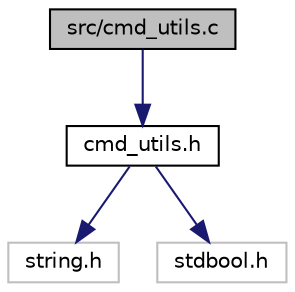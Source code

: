 digraph "src/cmd_utils.c"
{
 // LATEX_PDF_SIZE
  edge [fontname="Helvetica",fontsize="10",labelfontname="Helvetica",labelfontsize="10"];
  node [fontname="Helvetica",fontsize="10",shape=record];
  Node1 [label="src/cmd_utils.c",height=0.2,width=0.4,color="black", fillcolor="grey75", style="filled", fontcolor="black",tooltip="Commands utilities definition."];
  Node1 -> Node2 [color="midnightblue",fontsize="10",style="solid",fontname="Helvetica"];
  Node2 [label="cmd_utils.h",height=0.2,width=0.4,color="black", fillcolor="white", style="filled",URL="$cmd__utils_8h.html",tooltip="Commands utilities declaration."];
  Node2 -> Node3 [color="midnightblue",fontsize="10",style="solid",fontname="Helvetica"];
  Node3 [label="string.h",height=0.2,width=0.4,color="grey75", fillcolor="white", style="filled",tooltip=" "];
  Node2 -> Node4 [color="midnightblue",fontsize="10",style="solid",fontname="Helvetica"];
  Node4 [label="stdbool.h",height=0.2,width=0.4,color="grey75", fillcolor="white", style="filled",tooltip=" "];
}
